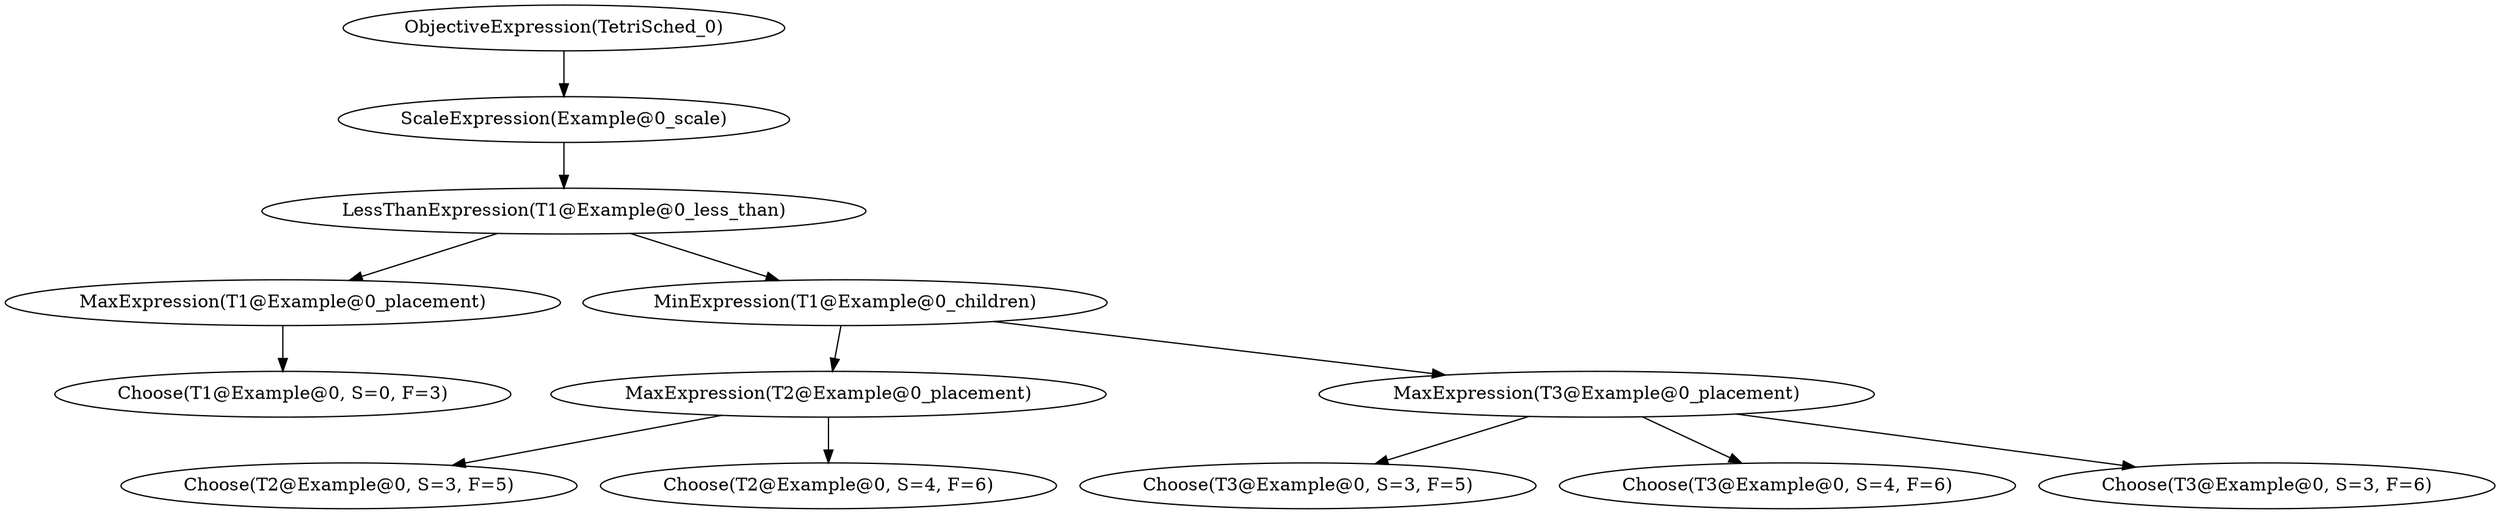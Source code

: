 digraph TetriSched_0 {
"5c7f69f3-a9f6-40b0-b1e8-06714898610d" [label="ObjectiveExpression(TetriSched_0)"]
"5c7f69f3-a9f6-40b0-b1e8-06714898610d" -> "da31655e-695b-45cb-8923-b3a18e389947"
"da31655e-695b-45cb-8923-b3a18e389947" [label="ScaleExpression(Example@0_scale)"]
"da31655e-695b-45cb-8923-b3a18e389947" -> "5ff7e98f-46ee-41e0-b01b-95383865b615"
"5ff7e98f-46ee-41e0-b01b-95383865b615" [label="LessThanExpression(T1@Example@0_less_than)"]
"5ff7e98f-46ee-41e0-b01b-95383865b615" -> "9446479f-89d9-4474-a3c4-7917ce94b928"
"5ff7e98f-46ee-41e0-b01b-95383865b615" -> "231b925f-348b-4d00-9553-271f84662bfe"
"231b925f-348b-4d00-9553-271f84662bfe" [label="MinExpression(T1@Example@0_children)"]
"231b925f-348b-4d00-9553-271f84662bfe" -> "cb901901-e05e-41eb-b026-11a5cd4eaf46"
"231b925f-348b-4d00-9553-271f84662bfe" -> "ed3db4a7-aeea-4ab7-ba58-67784b4b0413"
"ed3db4a7-aeea-4ab7-ba58-67784b4b0413" [label="MaxExpression(T3@Example@0_placement)"]
"ed3db4a7-aeea-4ab7-ba58-67784b4b0413" -> "8976a85d-89c2-4403-af3d-a27d58822a8c"
"ed3db4a7-aeea-4ab7-ba58-67784b4b0413" -> "d3a74db8-69c9-43a0-a8a1-a231b6711369"
"ed3db4a7-aeea-4ab7-ba58-67784b4b0413" -> "fc4d6c2f-e953-4c89-bb7e-210a59da1e39"
"fc4d6c2f-e953-4c89-bb7e-210a59da1e39" [label="Choose(T3@Example@0, S=3, F=6)"]
"d3a74db8-69c9-43a0-a8a1-a231b6711369" [label="Choose(T3@Example@0, S=4, F=6)"]
"8976a85d-89c2-4403-af3d-a27d58822a8c" [label="Choose(T3@Example@0, S=3, F=5)"]
"cb901901-e05e-41eb-b026-11a5cd4eaf46" [label="MaxExpression(T2@Example@0_placement)"]
"cb901901-e05e-41eb-b026-11a5cd4eaf46" -> "8f6e249d-f03d-4361-8c02-000cb4b734fe"
"cb901901-e05e-41eb-b026-11a5cd4eaf46" -> "616dabb1-646c-4e6f-b6a5-51c640572ac3"
"616dabb1-646c-4e6f-b6a5-51c640572ac3" [label="Choose(T2@Example@0, S=4, F=6)"]
"8f6e249d-f03d-4361-8c02-000cb4b734fe" [label="Choose(T2@Example@0, S=3, F=5)"]
"9446479f-89d9-4474-a3c4-7917ce94b928" [label="MaxExpression(T1@Example@0_placement)"]
"9446479f-89d9-4474-a3c4-7917ce94b928" -> "61789d2e-2e02-44ac-895c-61691df3c493"
"61789d2e-2e02-44ac-895c-61691df3c493" [label="Choose(T1@Example@0, S=0, F=3)"]
}